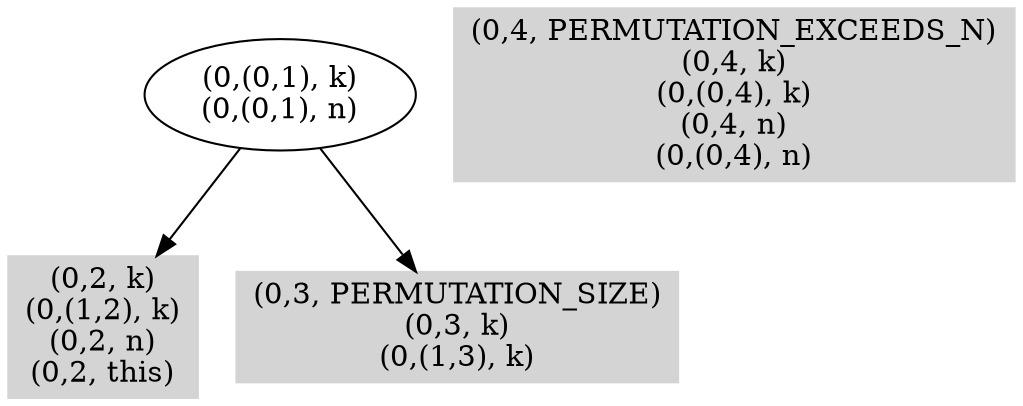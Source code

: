 digraph { 
78 [shape=box,style=filled,color=".0 .0 .83",label="(0,2, k)\n(0,(1,2), k)\n(0,2, n)\n(0,2, this)"];
79 [shape=box,style=filled,color=".0 .0 .83",label="(0,4, PERMUTATION_EXCEEDS_N)\n(0,4, k)\n(0,(0,4), k)\n(0,4, n)\n(0,(0,4), n)"];
80 [shape=box,style=filled,color=".0 .0 .83",label="(0,3, PERMUTATION_SIZE)\n(0,3, k)\n(0,(1,3), k)"];
81 [label="(0,(0,1), k)\n(0,(0,1), n)"];
81 -> 78;
81 -> 80;
}